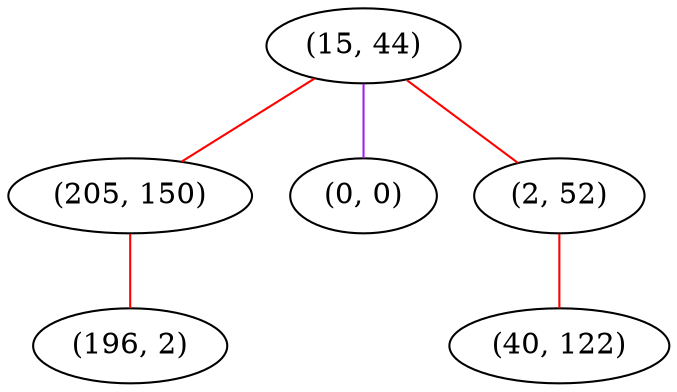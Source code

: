 graph "" {
"(15, 44)";
"(205, 150)";
"(0, 0)";
"(2, 52)";
"(196, 2)";
"(40, 122)";
"(15, 44)" -- "(205, 150)"  [color=red, key=0, weight=1];
"(15, 44)" -- "(0, 0)"  [color=purple, key=0, weight=4];
"(15, 44)" -- "(2, 52)"  [color=red, key=0, weight=1];
"(205, 150)" -- "(196, 2)"  [color=red, key=0, weight=1];
"(2, 52)" -- "(40, 122)"  [color=red, key=0, weight=1];
}
